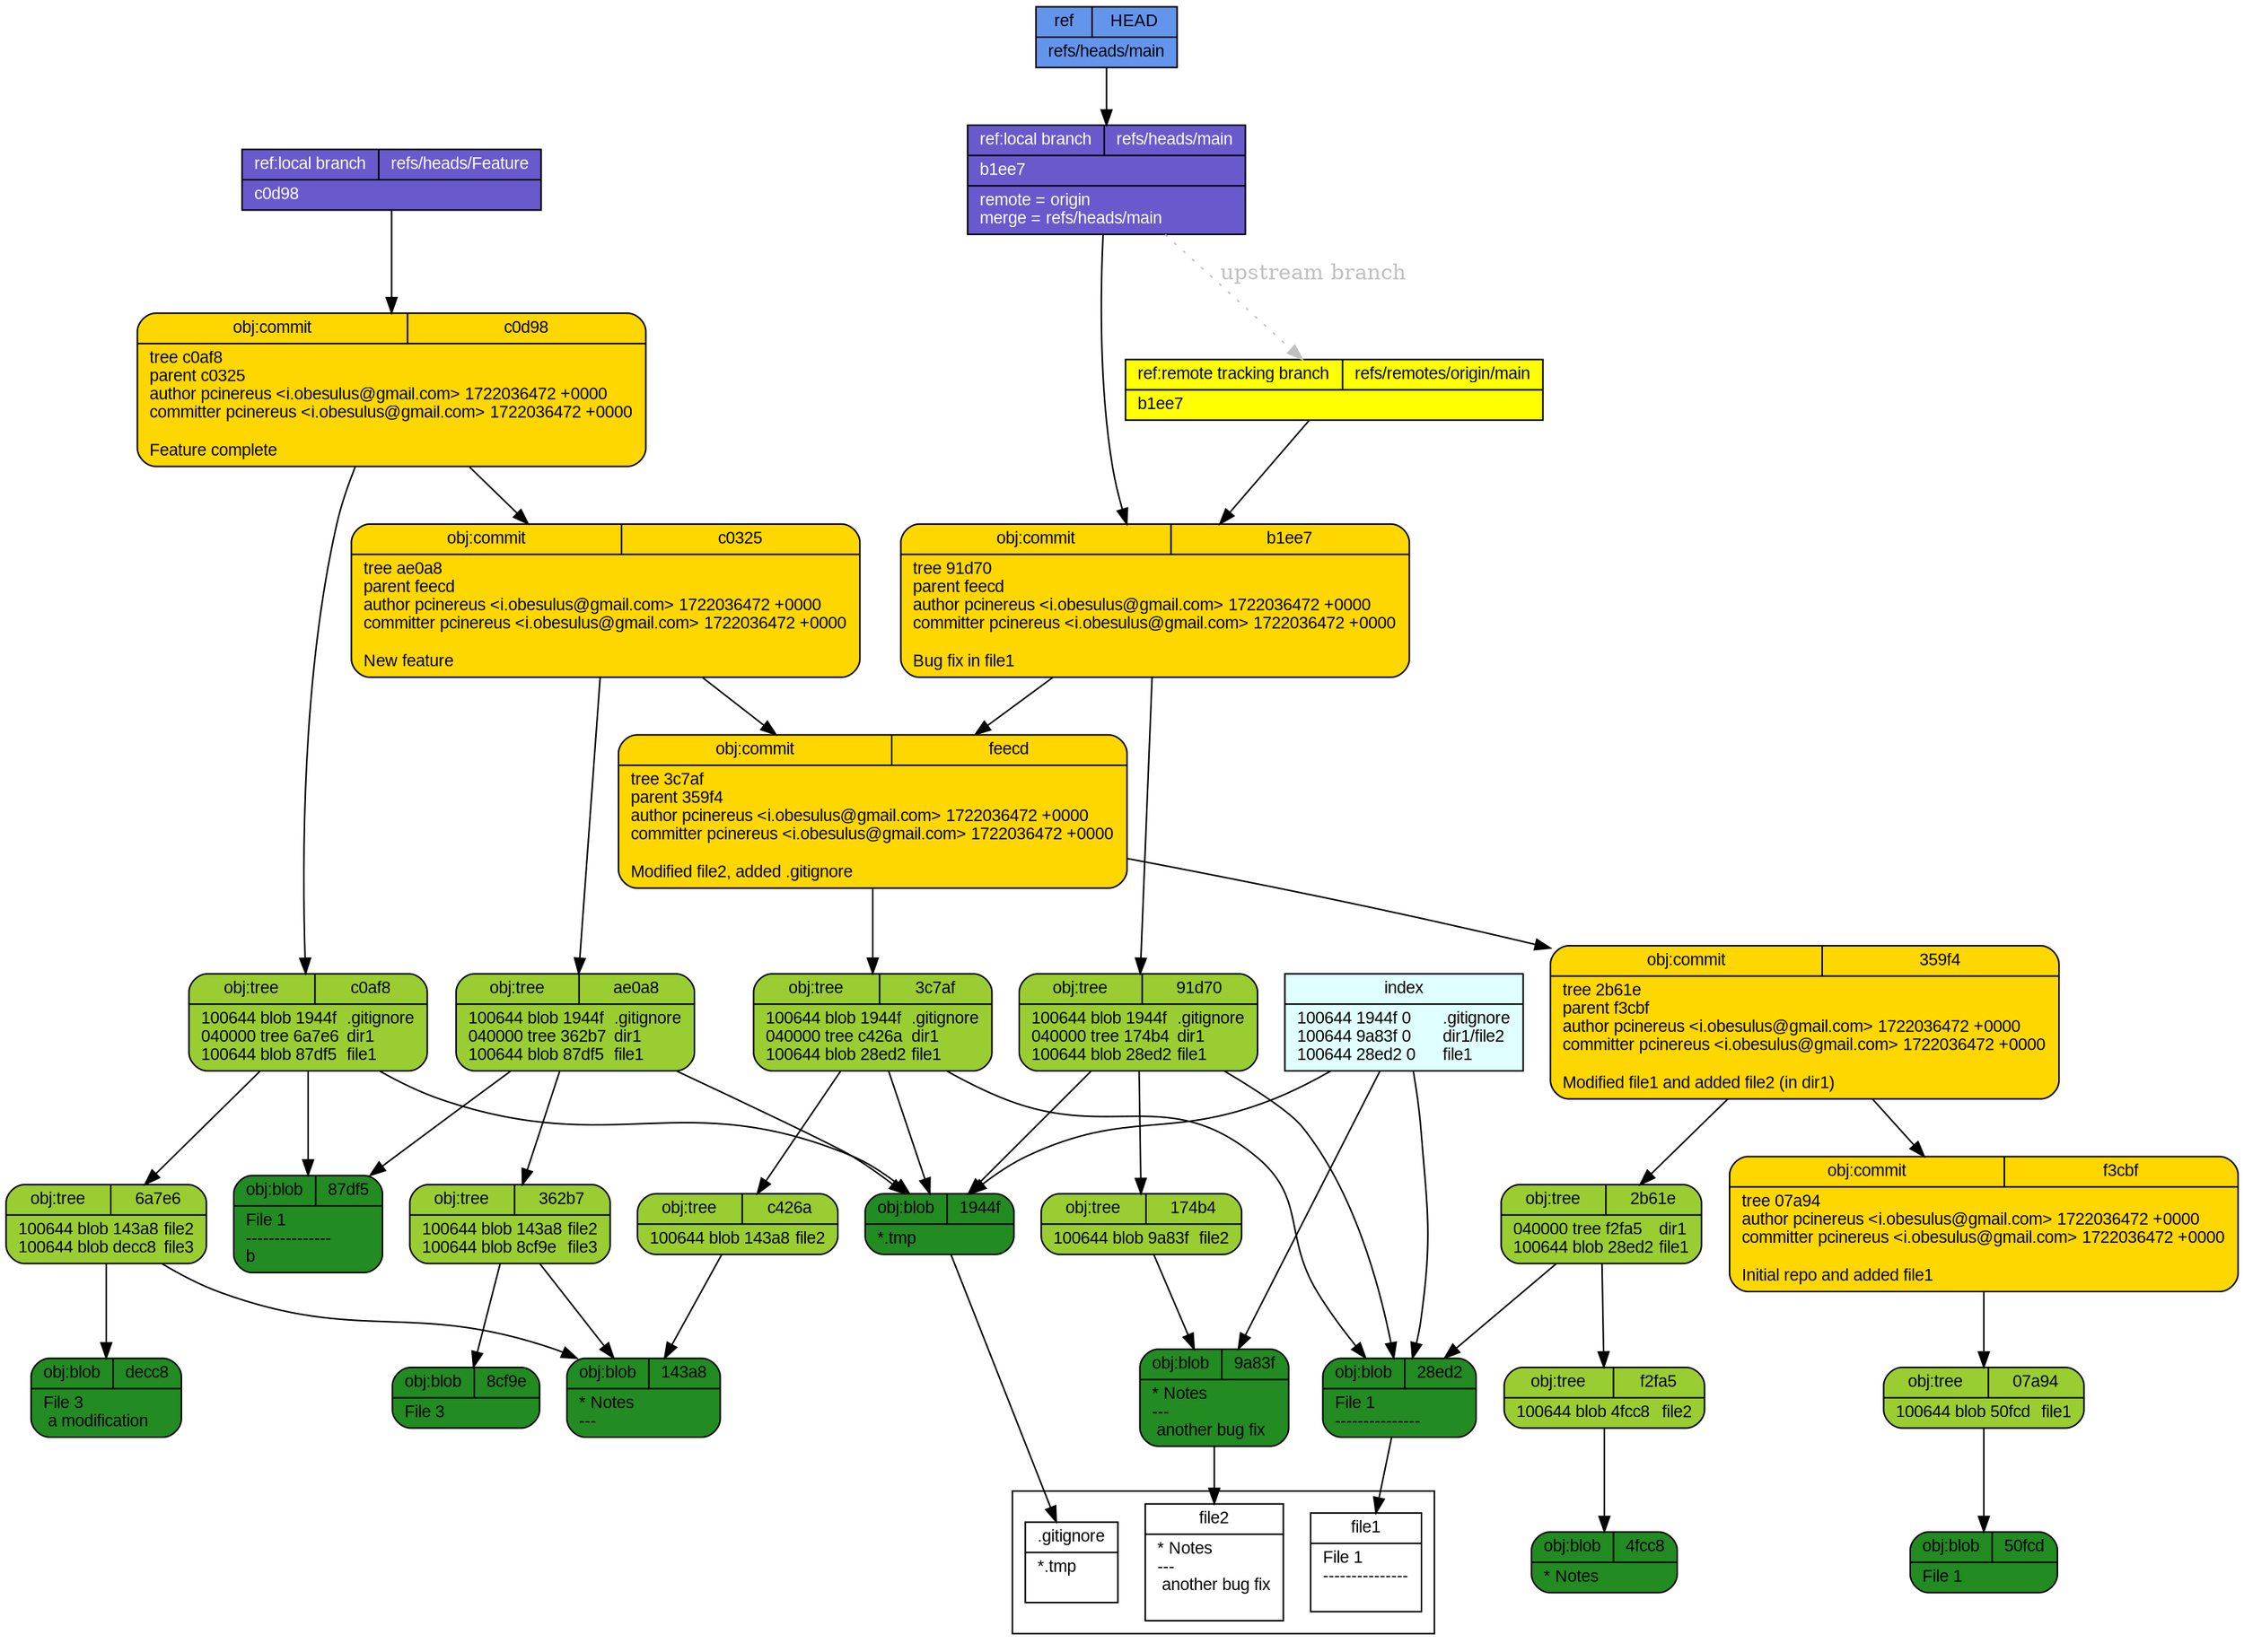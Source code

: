digraph structs {
  node [shape=record,fontsize=11,fontname="arial"];
  rankdir="TB";
  _decc8 [fillcolor="forestgreen", style="filled,rounded", label="{{obj:blob|decc8}|File\ 3\l\ a\ modification\l}"]  _91d70 [fillcolor="yellowgreen", style="filled,rounded", label="{{obj:tree|91d70}|100644\ blob\ 1944f\	\.gitignore\l040000\ tree\ 174b4\	dir1\l100644\ blob\ 28ed2\	file1\l}"]  _91d70 -> _1944f
  _91d70 -> _174b4
  _91d70 -> _28ed2
  _8cf9e [fillcolor="forestgreen", style="filled,rounded", label="{{obj:blob|8cf9e}|File\ 3\l}"]  _9a83f [fillcolor="forestgreen", style="filled,rounded", label="{{obj:blob|9a83f}|\*\ Notes\l\-\-\-\l\ another\ bug\ fix\l}"]  _50fcd [fillcolor="forestgreen", style="filled,rounded", label="{{obj:blob|50fcd}|File\ 1\l}"]  _143a8 [fillcolor="forestgreen", style="filled,rounded", label="{{obj:blob|143a8}|\*\ Notes\l\-\-\-\l}"]  _ae0a8 [fillcolor="yellowgreen", style="filled,rounded", label="{{obj:tree|ae0a8}|100644\ blob\ 1944f\	\.gitignore\l040000\ tree\ 362b7\	dir1\l100644\ blob\ 87df5\	file1\l}"]  _ae0a8 -> _1944f
  _ae0a8 -> _362b7
  _ae0a8 -> _87df5
  _87df5 [fillcolor="forestgreen", style="filled,rounded", label="{{obj:blob|87df5}|File\ 1\l\-\-\-\-\-\-\-\-\-\-\-\-\-\-\-\lb\l}"]  _f3cbf [fillcolor="gold", style="filled,rounded", label="{{obj:commit|f3cbf}|tree\ 07a94\lauthor\ pcinereus\ \<i\.obesulus\@gmail\.com\>\ 1722036472\ \+0000\lcommitter\ pcinereus\ \<i\.obesulus\@gmail\.com\>\ 1722036472\ \+0000\l\lInitial\ repo\ and\ added\ file1\l}"]  _f3cbf -> _07a94
  _1944f [fillcolor="forestgreen", style="filled,rounded", label="{{obj:blob|1944f}|\*\.tmp\l}"]  _3c7af [fillcolor="yellowgreen", style="filled,rounded", label="{{obj:tree|3c7af}|100644\ blob\ 1944f\	\.gitignore\l040000\ tree\ c426a\	dir1\l100644\ blob\ 28ed2\	file1\l}"]  _3c7af -> _1944f
  _3c7af -> _c426a
  _3c7af -> _28ed2
  _c0af8 [fillcolor="yellowgreen", style="filled,rounded", label="{{obj:tree|c0af8}|100644\ blob\ 1944f\	\.gitignore\l040000\ tree\ 6a7e6\	dir1\l100644\ blob\ 87df5\	file1\l}"]  _c0af8 -> _1944f
  _c0af8 -> _6a7e6
  _c0af8 -> _87df5
  _c0d98 [fillcolor="gold", style="filled,rounded", label="{{obj:commit|c0d98}|tree\ c0af8\lparent\ c0325\lauthor\ pcinereus\ \<i\.obesulus\@gmail\.com\>\ 1722036472\ \+0000\lcommitter\ pcinereus\ \<i\.obesulus\@gmail\.com\>\ 1722036472\ \+0000\l\lFeature\ complete\l}"]  _c0d98 -> _c0af8
  _c0d98 -> _c0325
  _c0325 [fillcolor="gold", style="filled,rounded", label="{{obj:commit|c0325}|tree\ ae0a8\lparent\ feecd\lauthor\ pcinereus\ \<i\.obesulus\@gmail\.com\>\ 1722036472\ \+0000\lcommitter\ pcinereus\ \<i\.obesulus\@gmail\.com\>\ 1722036472\ \+0000\l\lNew\ feature\l}"]  _c0325 -> _ae0a8
  _c0325 -> _feecd
  _07a94 [fillcolor="yellowgreen", style="filled,rounded", label="{{obj:tree|07a94}|100644\ blob\ 50fcd\	file1\l}"]  _07a94 -> _50fcd
  _362b7 [fillcolor="yellowgreen", style="filled,rounded", label="{{obj:tree|362b7}|100644\ blob\ 143a8\	file2\l100644\ blob\ 8cf9e\	file3\l}"]  _362b7 -> _143a8
  _362b7 -> _8cf9e
  _6a7e6 [fillcolor="yellowgreen", style="filled,rounded", label="{{obj:tree|6a7e6}|100644\ blob\ 143a8\	file2\l100644\ blob\ decc8\	file3\l}"]  _6a7e6 -> _143a8
  _6a7e6 -> _decc8
  _feecd [fillcolor="gold", style="filled,rounded", label="{{obj:commit|feecd}|tree\ 3c7af\lparent\ 359f4\lauthor\ pcinereus\ \<i\.obesulus\@gmail\.com\>\ 1722036472\ \+0000\lcommitter\ pcinereus\ \<i\.obesulus\@gmail\.com\>\ 1722036472\ \+0000\l\lModified\ file2\,\ added\ \.gitignore\l}"]  _feecd -> _3c7af
  _feecd -> _359f4
  _b1ee7 [fillcolor="gold", style="filled,rounded", label="{{obj:commit|b1ee7}|tree\ 91d70\lparent\ feecd\lauthor\ pcinereus\ \<i\.obesulus\@gmail\.com\>\ 1722036472\ \+0000\lcommitter\ pcinereus\ \<i\.obesulus\@gmail\.com\>\ 1722036472\ \+0000\l\lBug\ fix\ in\ file1\l}"]  _b1ee7 -> _91d70
  _b1ee7 -> _feecd
  _4fcc8 [fillcolor="forestgreen", style="filled,rounded", label="{{obj:blob|4fcc8}|\*\ Notes\l}"]  _f2fa5 [fillcolor="yellowgreen", style="filled,rounded", label="{{obj:tree|f2fa5}|100644\ blob\ 4fcc8\	file2\l}"]  _f2fa5 -> _4fcc8
  _28ed2 [fillcolor="forestgreen", style="filled,rounded", label="{{obj:blob|28ed2}|File\ 1\l\-\-\-\-\-\-\-\-\-\-\-\-\-\-\-\l}"]  _2b61e [fillcolor="yellowgreen", style="filled,rounded", label="{{obj:tree|2b61e}|040000\ tree\ f2fa5\	dir1\l100644\ blob\ 28ed2\	file1\l}"]  _2b61e -> _f2fa5
  _2b61e -> _28ed2
  _359f4 [fillcolor="gold", style="filled,rounded", label="{{obj:commit|359f4}|tree\ 2b61e\lparent\ f3cbf\lauthor\ pcinereus\ \<i\.obesulus\@gmail\.com\>\ 1722036472\ \+0000\lcommitter\ pcinereus\ \<i\.obesulus\@gmail\.com\>\ 1722036472\ \+0000\l\lModified\ file1\ and\ added\ file2\ \(in\ dir1\)\l}"]  _359f4 -> _2b61e
  _359f4 -> _f3cbf
  _174b4 [fillcolor="yellowgreen", style="filled,rounded", label="{{obj:tree|174b4}|100644\ blob\ 9a83f\	file2\l}"]  _174b4 -> _9a83f
  _c426a [fillcolor="yellowgreen", style="filled,rounded", label="{{obj:tree|c426a}|100644\ blob\ 143a8\	file2\l}"]  _c426a -> _143a8
  _refs___heads___Feature [style=filled, fillcolor=slateblue3, fontcolor = white,  label="{{ref:local branch|refs\/heads\/Feature}|c0d98\l}"]
  _refs___heads___Feature -> _c0d98
  _refs___heads___main -> _refs___remotes___origin___main [style=dotted, color=gray, fontcolor=gray, label="upstream branch"]
  _refs___heads___main [style=filled, fillcolor=slateblue3, fontcolor = white,  label="{{ref:local branch|refs\/heads\/main}|b1ee7\l|remote\ \=\ origin\lmerge\ \=\ refs\/heads\/main\l}"]
  _refs___heads___main -> _b1ee7
  _refs___remotes___origin___main [style=filled, fillcolor=yellow, fontcolor = black,  label="{{ref:remote tracking branch|refs\/remotes\/origin\/main}|b1ee7\l}"]
  _refs___remotes___origin___main -> _b1ee7
  _HEAD [style=filled, fillcolor=cornflowerblue, fontcolor=black,  label="{{ref|HEAD}|refs\/heads\/main\l}"]
  _HEAD -> _refs___heads___main
  index -> _1944f
  index -> _9a83f
  index -> _28ed2
  index [style=filled, fillcolor=lightcyan, label="{{index}|100644\ 1944f\ 0\	\.gitignore\l100644\ 9a83f\ 0\	dir1\/file2\l100644\ 28ed2\ 0\	file1\l}"]
subgraph cluster_1 {rank=sink  _gitignore [fillcolor="white", label="{{.gitignore}|*.tmp\l\l}"] 
  _file2 [fillcolor="white", label="{{file2}|* Notes\l---\l another bug fix\l\l}"] 
  _file1 [fillcolor="white", label="{{file1}|File 1\l---------------\l\l}"] 
}
 _1944f -> _gitignore
 _9a83f -> _file2
 _28ed2 -> _file1
}
